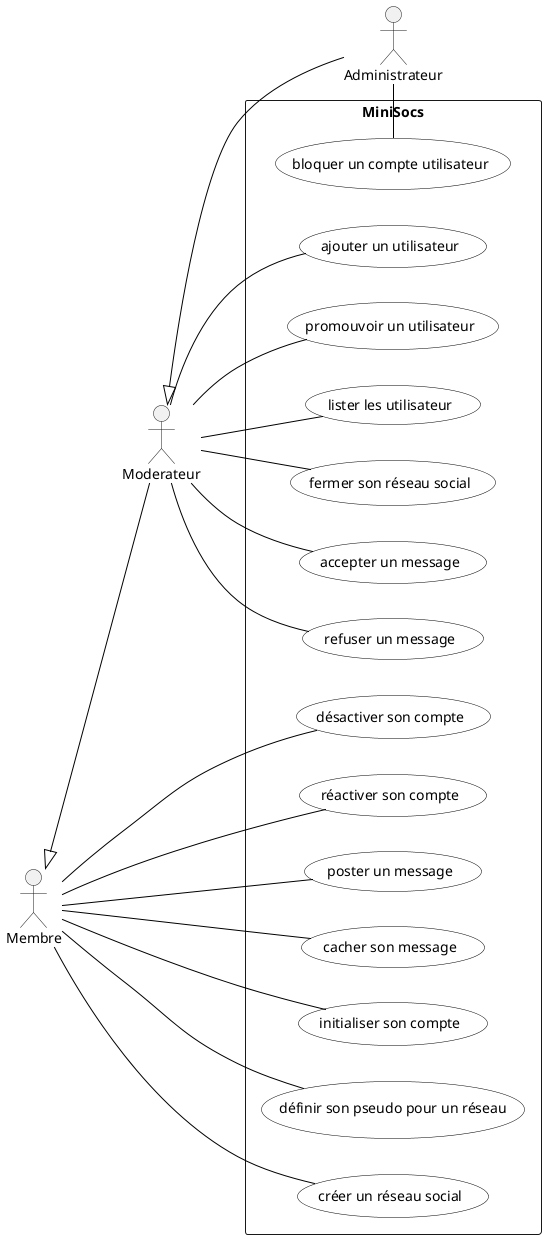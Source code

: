 @startuml

'Diagramme de cas d'utilisation (PlantUML)'

'Configuration charte graphique'
skinparam usecase {
BackgroundColor White
BorderColor Black
ArrowColor Black
ActorBackgroundColor<< Human >> Gold
}

left to right direction

'Déclaration des acteurs :'
actor Administrateur
actor Moderateur
actor Membre
Moderateur <|-- Administrateur
Membre <|-- Moderateur
'Déclaration des cas d'utilisation dans le système'
rectangle "MiniSocs" {

:Administrateur: -- (bloquer un compte utilisateur)
:Moderateur: -- (ajouter un utilisateur)
:Moderateur: -- (promouvoir un utilisateur)
:Moderateur: -- (lister les utilisateur)
:Moderateur: -- (fermer son réseau social)
:Moderateur: -- (accepter un message)
:Moderateur: -- (refuser un message)
:Membre:    -- (désactiver son compte)
:Membre:    -- (réactiver son compte)
:Membre:    -- (poster un message)
:Membre:    -- (cacher son message)
:Membre:    -- (initialiser son compte)
:Membre:    -- (définir son pseudo pour un réseau)
:Membre:    -- (créer un réseau social)
}

@enduml
